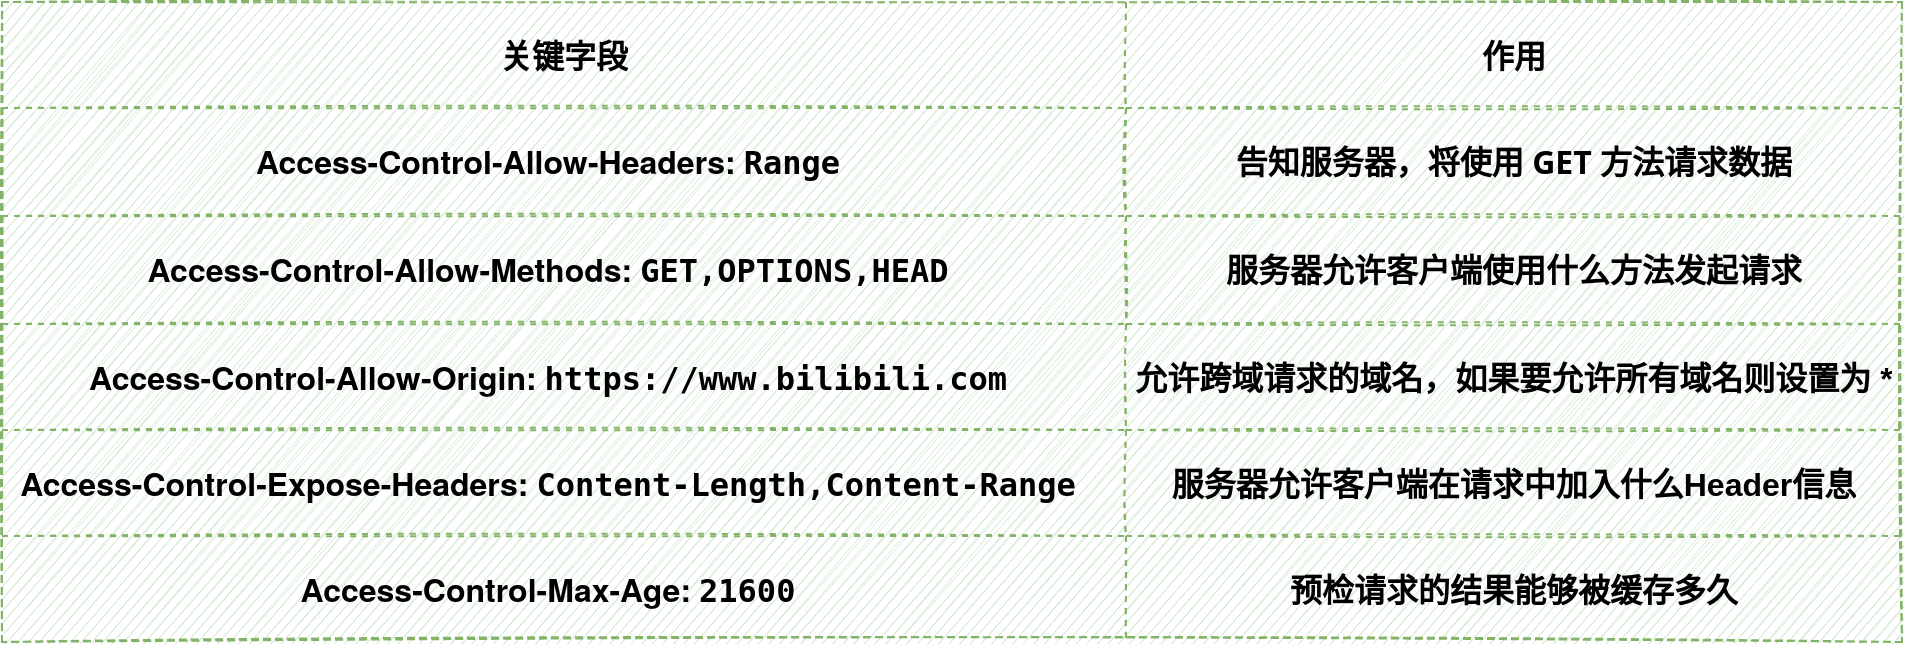 <mxfile version="14.3.0" type="github"><diagram name="Page-1" id="bd83a815-5ea8-2e97-e5ec-87c9f400f2fa"><mxGraphModel dx="652" dy="341" grid="1" gridSize="10" guides="1" tooltips="1" connect="1" arrows="1" fold="1" page="1" pageScale="1.5" pageWidth="1169" pageHeight="826" math="0" shadow="0"><root><mxCell id="0" style=";html=1;"/><mxCell id="1" style=";html=1;" parent="0"/><mxCell id="4hUw0P1e5kC0Aczj4ooU-27" value="" style="shape=table;html=1;whiteSpace=wrap;startSize=0;container=1;collapsible=0;childLayout=tableLayout;fillColor=#d5e8d4;strokeColor=#82b366;labelBackgroundColor=none;shadow=0;rounded=1;sketch=1;fontSize=16;fontStyle=1;dashed=1;" parent="1" vertex="1"><mxGeometry x="790" y="450" width="950" height="320" as="geometry"/></mxCell><mxCell id="4hUw0P1e5kC0Aczj4ooU-28" value="" style="shape=partialRectangle;html=1;whiteSpace=wrap;collapsible=0;dropTarget=0;pointerEvents=0;fillColor=none;top=0;left=0;bottom=0;right=0;points=[[0,0.5],[1,0.5]];portConstraint=eastwest;strokeColor=#788AA3;labelBackgroundColor=none;sketch=1;fontSize=16;fontStyle=1;" parent="4hUw0P1e5kC0Aczj4ooU-27" vertex="1"><mxGeometry width="950" height="53" as="geometry"/></mxCell><mxCell id="4hUw0P1e5kC0Aczj4ooU-29" value="&lt;span style=&quot;font-family: &amp;quot;open sans&amp;quot;, &amp;quot;clear sans&amp;quot;, &amp;quot;helvetica neue&amp;quot;, helvetica, arial, sans-serif; font-size: 16px; text-align: left;&quot;&gt;关键字段&lt;/span&gt;" style="shape=partialRectangle;html=1;whiteSpace=wrap;connectable=0;overflow=hidden;fillColor=none;top=0;left=0;bottom=0;right=0;strokeColor=#788AA3;labelBackgroundColor=none;sketch=1;fontSize=16;fontStyle=1;" parent="4hUw0P1e5kC0Aczj4ooU-28" vertex="1"><mxGeometry width="562" height="53" as="geometry"/></mxCell><mxCell id="4hUw0P1e5kC0Aczj4ooU-30" value="&lt;span style=&quot;font-family: &amp;quot;open sans&amp;quot;, &amp;quot;clear sans&amp;quot;, &amp;quot;helvetica neue&amp;quot;, helvetica, arial, sans-serif; font-size: 16px; text-align: left;&quot;&gt;作用&lt;/span&gt;" style="shape=partialRectangle;html=1;whiteSpace=wrap;connectable=0;overflow=hidden;fillColor=none;top=0;left=0;bottom=0;right=0;strokeColor=#788AA3;labelBackgroundColor=none;sketch=1;fontSize=16;fontStyle=1;" parent="4hUw0P1e5kC0Aczj4ooU-28" vertex="1"><mxGeometry x="562" width="388" height="53" as="geometry"/></mxCell><mxCell id="4hUw0P1e5kC0Aczj4ooU-31" value="" style="shape=partialRectangle;html=1;whiteSpace=wrap;collapsible=0;dropTarget=0;pointerEvents=0;fillColor=none;top=0;left=0;bottom=0;right=0;points=[[0,0.5],[1,0.5]];portConstraint=eastwest;strokeColor=#788AA3;labelBackgroundColor=none;fontSize=16;sketch=1;fontStyle=1;" parent="4hUw0P1e5kC0Aczj4ooU-27" vertex="1"><mxGeometry y="53" width="950" height="54" as="geometry"/></mxCell><mxCell id="4hUw0P1e5kC0Aczj4ooU-32" value="&lt;div class=&quot;header-name&quot; style=&quot;font-family: &amp;quot;.sfnsdisplay-regular&amp;quot;, &amp;quot;helvetica neue&amp;quot;, &amp;quot;lucida grande&amp;quot;, sans-serif; font-size: 16px; text-align: left; box-sizing: border-box; min-width: 0px; min-height: 0px; display: inline-block; margin-right: 0.25em; vertical-align: top;&quot;&gt;Access-Control-Allow-Headers:&lt;/div&gt;&lt;span class=&quot;header-separator&quot; style=&quot;font-family: &amp;quot;.sfnsdisplay-regular&amp;quot;, &amp;quot;helvetica neue&amp;quot;, &amp;quot;lucida grande&amp;quot;, sans-serif; font-size: 16px; text-align: left; box-sizing: border-box; min-width: 0px; min-height: 0px;&quot;&gt;&lt;/span&gt;&lt;div class=&quot;header-value source-code&quot; style=&quot;text-align: left; box-sizing: border-box; min-width: 0px; min-height: 0px; font-family: menlo, monospace; display: inline; margin-right: 1em; word-break: break-all; margin-top: 1px; font-size: 16px;&quot;&gt;Range&lt;/div&gt;" style="shape=partialRectangle;html=1;whiteSpace=wrap;connectable=0;overflow=hidden;fillColor=none;top=0;left=0;bottom=0;right=0;strokeColor=#788AA3;labelBackgroundColor=none;fontSize=16;sketch=1;fontStyle=1;" parent="4hUw0P1e5kC0Aczj4ooU-31" vertex="1"><mxGeometry width="562" height="54" as="geometry"/></mxCell><mxCell id="4hUw0P1e5kC0Aczj4ooU-33" value="&lt;span style=&quot;font-family: &amp;quot;open sans&amp;quot;, &amp;quot;clear sans&amp;quot;, &amp;quot;helvetica neue&amp;quot;, helvetica, arial, sans-serif; font-size: 16px; text-align: left;&quot;&gt;告知服务器，将使用 GET 方法请求数据&lt;/span&gt;" style="shape=partialRectangle;html=1;whiteSpace=wrap;connectable=0;overflow=hidden;fillColor=none;top=0;left=0;bottom=0;right=0;strokeColor=#788AA3;labelBackgroundColor=none;fontSize=16;sketch=1;fontStyle=1;" parent="4hUw0P1e5kC0Aczj4ooU-31" vertex="1"><mxGeometry x="562" width="388" height="54" as="geometry"/></mxCell><mxCell id="4hUw0P1e5kC0Aczj4ooU-34" value="" style="shape=partialRectangle;html=1;whiteSpace=wrap;collapsible=0;dropTarget=0;pointerEvents=0;fillColor=none;top=0;left=0;bottom=0;right=0;points=[[0,0.5],[1,0.5]];portConstraint=eastwest;strokeColor=#788AA3;labelBackgroundColor=none;fontSize=16;sketch=1;fontStyle=1;" parent="4hUw0P1e5kC0Aczj4ooU-27" vertex="1"><mxGeometry y="107" width="950" height="54" as="geometry"/></mxCell><mxCell id="4hUw0P1e5kC0Aczj4ooU-35" value="&lt;div style=&quot;font-family: &amp;quot;menlo&amp;quot; , &amp;quot;monaco&amp;quot; , &amp;quot;courier new&amp;quot; , monospace ; font-size: 16px ; line-height: 21px&quot;&gt;&lt;div class=&quot;header-name&quot; style=&quot;font-family: &amp;quot;.sfnsdisplay-regular&amp;quot;, &amp;quot;helvetica neue&amp;quot;, &amp;quot;lucida grande&amp;quot;, sans-serif; font-size: 16px; text-align: left; box-sizing: border-box; min-width: 0px; min-height: 0px; display: inline-block; margin-right: 0.25em; vertical-align: top;&quot;&gt;Access-Control-Allow-Methods:&lt;/div&gt;&lt;span class=&quot;header-separator&quot; style=&quot;font-family: &amp;quot;.sfnsdisplay-regular&amp;quot;, &amp;quot;helvetica neue&amp;quot;, &amp;quot;lucida grande&amp;quot;, sans-serif; font-size: 16px; text-align: left; box-sizing: border-box; min-width: 0px; min-height: 0px;&quot;&gt;&lt;/span&gt;&lt;div class=&quot;header-value source-code&quot; style=&quot;font-size: 16px; text-align: left; box-sizing: border-box; min-width: 0px; min-height: 0px; font-family: menlo, monospace; display: inline; margin-right: 1em; word-break: break-all; margin-top: 1px;&quot;&gt;GET,OPTIONS,HEAD&lt;/div&gt;&lt;br style=&quot;font-size: 16px;&quot;&gt;&lt;/div&gt;" style="shape=partialRectangle;html=1;whiteSpace=wrap;connectable=0;overflow=hidden;fillColor=none;top=0;left=0;bottom=0;right=0;strokeColor=#788AA3;labelBackgroundColor=none;fontSize=16;sketch=1;fontStyle=1;" parent="4hUw0P1e5kC0Aczj4ooU-34" vertex="1"><mxGeometry width="562" height="54" as="geometry"/></mxCell><mxCell id="4hUw0P1e5kC0Aczj4ooU-36" value="&lt;span style=&quot;font-size: 16px; text-align: left;&quot;&gt;服务器允许客户端使用什么方法发起请求&lt;/span&gt;" style="shape=partialRectangle;html=1;whiteSpace=wrap;connectable=0;overflow=hidden;fillColor=none;top=0;left=0;bottom=0;right=0;strokeColor=#788AA3;labelBackgroundColor=none;fontSize=16;sketch=1;fontStyle=1;" parent="4hUw0P1e5kC0Aczj4ooU-34" vertex="1"><mxGeometry x="562" width="388" height="54" as="geometry"/></mxCell><mxCell id="tLYgwjl-dfper2AhRyFg-3" value="" style="shape=partialRectangle;html=1;whiteSpace=wrap;collapsible=0;dropTarget=0;pointerEvents=0;fillColor=none;top=0;left=0;bottom=0;right=0;points=[[0,0.5],[1,0.5]];portConstraint=eastwest;strokeColor=#788AA3;labelBackgroundColor=none;fontSize=16;sketch=1;fontStyle=1;" vertex="1" parent="4hUw0P1e5kC0Aczj4ooU-27"><mxGeometry y="161" width="950" height="53" as="geometry"/></mxCell><mxCell id="tLYgwjl-dfper2AhRyFg-4" value="&lt;div style=&quot;font-family: &amp;quot;menlo&amp;quot; , &amp;quot;monaco&amp;quot; , &amp;quot;courier new&amp;quot; , monospace ; font-size: 16px ; line-height: 21px&quot;&gt;&lt;div class=&quot;header-name&quot; style=&quot;font-family: &amp;quot;.sfnsdisplay-regular&amp;quot;, &amp;quot;helvetica neue&amp;quot;, &amp;quot;lucida grande&amp;quot;, sans-serif; font-size: 16px; text-align: left; box-sizing: border-box; min-width: 0px; min-height: 0px; display: inline-block; margin-right: 0.25em; vertical-align: top;&quot;&gt;Access-Control-Allow-Origin:&lt;/div&gt;&lt;span class=&quot;header-separator&quot; style=&quot;font-family: &amp;quot;.sfnsdisplay-regular&amp;quot;, &amp;quot;helvetica neue&amp;quot;, &amp;quot;lucida grande&amp;quot;, sans-serif; font-size: 16px; text-align: left; box-sizing: border-box; min-width: 0px; min-height: 0px;&quot;&gt;&lt;/span&gt;&lt;div class=&quot;header-value source-code&quot; style=&quot;font-size: 16px; text-align: left; box-sizing: border-box; min-width: 0px; min-height: 0px; font-family: menlo, monospace; display: inline; margin-right: 1em; word-break: break-all; margin-top: 1px;&quot;&gt;https://www.bilibili.com&lt;/div&gt;&lt;br style=&quot;font-size: 16px;&quot;&gt;&lt;/div&gt;" style="shape=partialRectangle;html=1;whiteSpace=wrap;connectable=0;overflow=hidden;fillColor=none;top=0;left=0;bottom=0;right=0;strokeColor=#788AA3;labelBackgroundColor=none;fontSize=16;sketch=1;fontStyle=1;" vertex="1" parent="tLYgwjl-dfper2AhRyFg-3"><mxGeometry width="562" height="53" as="geometry"/></mxCell><mxCell id="tLYgwjl-dfper2AhRyFg-5" value="&lt;span style=&quot;font-size: 16px; text-align: left;&quot;&gt;允许跨域请求的域名，如果要允许所有域名则设置为 *&lt;/span&gt;" style="shape=partialRectangle;html=1;whiteSpace=wrap;connectable=0;overflow=hidden;fillColor=none;top=0;left=0;bottom=0;right=0;strokeColor=#788AA3;labelBackgroundColor=none;fontSize=16;sketch=1;fontStyle=1;" vertex="1" parent="tLYgwjl-dfper2AhRyFg-3"><mxGeometry x="562" width="388" height="53" as="geometry"/></mxCell><mxCell id="tLYgwjl-dfper2AhRyFg-19" value="" style="shape=partialRectangle;html=1;whiteSpace=wrap;collapsible=0;dropTarget=0;pointerEvents=0;fillColor=none;top=0;left=0;bottom=0;right=0;points=[[0,0.5],[1,0.5]];portConstraint=eastwest;strokeColor=#788AA3;labelBackgroundColor=none;fontSize=16;sketch=1;fontStyle=1;" vertex="1" parent="4hUw0P1e5kC0Aczj4ooU-27"><mxGeometry y="214" width="950" height="53" as="geometry"/></mxCell><mxCell id="tLYgwjl-dfper2AhRyFg-20" value="&lt;div style=&quot;font-family: &amp;quot;menlo&amp;quot; , &amp;quot;monaco&amp;quot; , &amp;quot;courier new&amp;quot; , monospace ; font-size: 16px ; line-height: 21px&quot;&gt;&lt;div class=&quot;header-name&quot; style=&quot;font-family: &amp;quot;.sfnsdisplay-regular&amp;quot;, &amp;quot;helvetica neue&amp;quot;, &amp;quot;lucida grande&amp;quot;, sans-serif; font-size: 16px; text-align: left; box-sizing: border-box; min-width: 0px; min-height: 0px; display: inline-block; margin-right: 0.25em; vertical-align: top;&quot;&gt;Access-Control-Expose-Headers:&lt;/div&gt;&lt;span class=&quot;header-separator&quot; style=&quot;font-family: &amp;quot;.sfnsdisplay-regular&amp;quot;, &amp;quot;helvetica neue&amp;quot;, &amp;quot;lucida grande&amp;quot;, sans-serif; font-size: 16px; text-align: left; box-sizing: border-box; min-width: 0px; min-height: 0px;&quot;&gt;&lt;/span&gt;&lt;div class=&quot;header-value source-code&quot; style=&quot;font-size: 16px; text-align: left; box-sizing: border-box; min-width: 0px; min-height: 0px; font-family: menlo, monospace; display: inline; margin-right: 1em; word-break: break-all; margin-top: 1px;&quot;&gt;Content-Length,Content-Range&lt;/div&gt;&lt;br style=&quot;font-size: 16px;&quot;&gt;&lt;/div&gt;" style="shape=partialRectangle;html=1;whiteSpace=wrap;connectable=0;overflow=hidden;fillColor=none;top=0;left=0;bottom=0;right=0;strokeColor=#788AA3;labelBackgroundColor=none;fontSize=16;sketch=1;fontStyle=1;" vertex="1" parent="tLYgwjl-dfper2AhRyFg-19"><mxGeometry width="562" height="53" as="geometry"/></mxCell><mxCell id="tLYgwjl-dfper2AhRyFg-21" value="&lt;span style=&quot;font-size: 16px; text-align: left;&quot;&gt;服务器允许客户端在请求中加入什么Header信息&lt;/span&gt;" style="shape=partialRectangle;html=1;whiteSpace=wrap;connectable=0;overflow=hidden;fillColor=none;top=0;left=0;bottom=0;right=0;strokeColor=#788AA3;labelBackgroundColor=none;fontSize=16;sketch=1;fontStyle=1;" vertex="1" parent="tLYgwjl-dfper2AhRyFg-19"><mxGeometry x="562" width="388" height="53" as="geometry"/></mxCell><mxCell id="tLYgwjl-dfper2AhRyFg-38" value="" style="shape=partialRectangle;html=1;whiteSpace=wrap;collapsible=0;dropTarget=0;pointerEvents=0;fillColor=none;top=0;left=0;bottom=0;right=0;points=[[0,0.5],[1,0.5]];portConstraint=eastwest;strokeColor=#788AA3;labelBackgroundColor=none;fontSize=16;sketch=1;fontStyle=1;" vertex="1" parent="4hUw0P1e5kC0Aczj4ooU-27"><mxGeometry y="267" width="950" height="53" as="geometry"/></mxCell><mxCell id="tLYgwjl-dfper2AhRyFg-39" value="&lt;div style=&quot;font-family: &amp;quot;menlo&amp;quot; , &amp;quot;monaco&amp;quot; , &amp;quot;courier new&amp;quot; , monospace ; font-size: 16px ; line-height: 21px&quot;&gt;&lt;div class=&quot;header-name&quot; style=&quot;font-family: &amp;quot;.sfnsdisplay-regular&amp;quot;, &amp;quot;helvetica neue&amp;quot;, &amp;quot;lucida grande&amp;quot;, sans-serif; font-size: 16px; text-align: left; box-sizing: border-box; min-width: 0px; min-height: 0px; display: inline-block; margin-right: 0.25em; vertical-align: top;&quot;&gt;Access-Control-Max-Age:&lt;/div&gt;&lt;span class=&quot;header-separator&quot; style=&quot;font-family: &amp;quot;.sfnsdisplay-regular&amp;quot;, &amp;quot;helvetica neue&amp;quot;, &amp;quot;lucida grande&amp;quot;, sans-serif; font-size: 16px; text-align: left; box-sizing: border-box; min-width: 0px; min-height: 0px;&quot;&gt;&lt;/span&gt;&lt;div class=&quot;header-value source-code&quot; style=&quot;font-size: 16px; text-align: left; box-sizing: border-box; min-width: 0px; min-height: 0px; font-family: menlo, monospace; display: inline; margin-right: 1em; word-break: break-all; margin-top: 1px;&quot;&gt;21600&lt;/div&gt;&lt;br style=&quot;font-size: 16px;&quot;&gt;&lt;/div&gt;" style="shape=partialRectangle;html=1;whiteSpace=wrap;connectable=0;overflow=hidden;fillColor=none;top=0;left=0;bottom=0;right=0;strokeColor=#788AA3;labelBackgroundColor=none;fontSize=16;sketch=1;fontStyle=1;" vertex="1" parent="tLYgwjl-dfper2AhRyFg-38"><mxGeometry width="562" height="53" as="geometry"/></mxCell><mxCell id="tLYgwjl-dfper2AhRyFg-40" value="&lt;span style=&quot;font-size: 16px; text-align: left;&quot;&gt;预检请求的结果能够被缓存多久&lt;/span&gt;" style="shape=partialRectangle;html=1;whiteSpace=wrap;connectable=0;overflow=hidden;fillColor=none;top=0;left=0;bottom=0;right=0;strokeColor=#788AA3;labelBackgroundColor=none;fontSize=16;sketch=1;fontStyle=1;" vertex="1" parent="tLYgwjl-dfper2AhRyFg-38"><mxGeometry x="562" width="388" height="53" as="geometry"/></mxCell></root></mxGraphModel></diagram></mxfile>